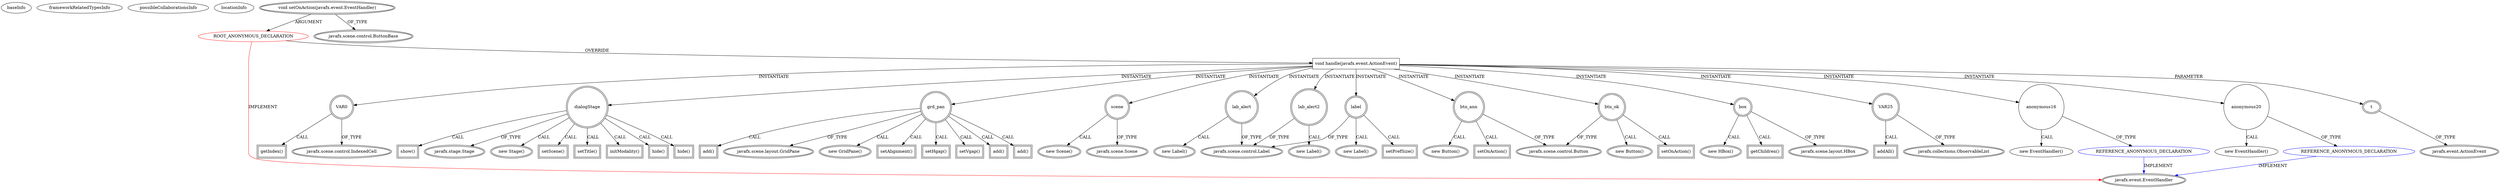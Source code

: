 digraph {
baseInfo[graphId=2190,category="extension_graph",isAnonymous=true,possibleRelation=true]
frameworkRelatedTypesInfo[0="javafx.event.EventHandler"]
possibleCollaborationsInfo[0="2190~OVERRIDING_METHOD_DECLARATION-INSTANTIATION-~javafx.event.EventHandler ~javafx.event.EventHandler ~true~true"]
locationInfo[projectName="bjornbil-reservatie",filePath="/bjornbil-reservatie/reservatie-master/ReservatieKommaFinal/src/be/khleuven/bjornbillen/controller/MainController.java",contextSignature="void DeleteTableCell()",graphId="2190"]
0[label="ROOT_ANONYMOUS_DECLARATION",vertexType="ROOT_ANONYMOUS_DECLARATION",isFrameworkType=false,color=red]
1[label="javafx.event.EventHandler",vertexType="FRAMEWORK_INTERFACE_TYPE",isFrameworkType=true,peripheries=2]
2[label="void setOnAction(javafx.event.EventHandler)",vertexType="OUTSIDE_CALL",isFrameworkType=true,peripheries=2]
3[label="javafx.scene.control.ButtonBase",vertexType="FRAMEWORK_CLASS_TYPE",isFrameworkType=true,peripheries=2]
4[label="void handle(javafx.event.ActionEvent)",vertexType="OVERRIDING_METHOD_DECLARATION",isFrameworkType=false,shape=box]
5[label="t",vertexType="PARAMETER_DECLARATION",isFrameworkType=true,peripheries=2]
6[label="javafx.event.ActionEvent",vertexType="FRAMEWORK_CLASS_TYPE",isFrameworkType=true,peripheries=2]
7[label="VAR0",vertexType="VARIABLE_EXPRESION",isFrameworkType=true,peripheries=2,shape=circle]
9[label="javafx.scene.control.IndexedCell",vertexType="FRAMEWORK_CLASS_TYPE",isFrameworkType=true,peripheries=2]
8[label="getIndex()",vertexType="INSIDE_CALL",isFrameworkType=true,peripheries=2,shape=box]
11[label="dialogStage",vertexType="VARIABLE_EXPRESION",isFrameworkType=true,peripheries=2,shape=circle]
12[label="javafx.stage.Stage",vertexType="FRAMEWORK_CLASS_TYPE",isFrameworkType=true,peripheries=2]
10[label="new Stage()",vertexType="CONSTRUCTOR_CALL",isFrameworkType=true,peripheries=2]
14[label="grd_pan",vertexType="VARIABLE_EXPRESION",isFrameworkType=true,peripheries=2,shape=circle]
15[label="javafx.scene.layout.GridPane",vertexType="FRAMEWORK_CLASS_TYPE",isFrameworkType=true,peripheries=2]
13[label="new GridPane()",vertexType="CONSTRUCTOR_CALL",isFrameworkType=true,peripheries=2]
17[label="setAlignment()",vertexType="INSIDE_CALL",isFrameworkType=true,peripheries=2,shape=box]
19[label="setHgap()",vertexType="INSIDE_CALL",isFrameworkType=true,peripheries=2,shape=box]
21[label="setVgap()",vertexType="INSIDE_CALL",isFrameworkType=true,peripheries=2,shape=box]
23[label="scene",vertexType="VARIABLE_EXPRESION",isFrameworkType=true,peripheries=2,shape=circle]
24[label="javafx.scene.Scene",vertexType="FRAMEWORK_CLASS_TYPE",isFrameworkType=true,peripheries=2]
22[label="new Scene()",vertexType="CONSTRUCTOR_CALL",isFrameworkType=true,peripheries=2]
26[label="setScene()",vertexType="INSIDE_CALL",isFrameworkType=true,peripheries=2,shape=box]
28[label="setTitle()",vertexType="INSIDE_CALL",isFrameworkType=true,peripheries=2,shape=box]
30[label="initModality()",vertexType="INSIDE_CALL",isFrameworkType=true,peripheries=2,shape=box]
32[label="lab_alert",vertexType="VARIABLE_EXPRESION",isFrameworkType=true,peripheries=2,shape=circle]
33[label="javafx.scene.control.Label",vertexType="FRAMEWORK_CLASS_TYPE",isFrameworkType=true,peripheries=2]
31[label="new Label()",vertexType="CONSTRUCTOR_CALL",isFrameworkType=true,peripheries=2]
35[label="lab_alert2",vertexType="VARIABLE_EXPRESION",isFrameworkType=true,peripheries=2,shape=circle]
34[label="new Label()",vertexType="CONSTRUCTOR_CALL",isFrameworkType=true,peripheries=2]
38[label="add()",vertexType="INSIDE_CALL",isFrameworkType=true,peripheries=2,shape=box]
40[label="add()",vertexType="INSIDE_CALL",isFrameworkType=true,peripheries=2,shape=box]
42[label="btn_ok",vertexType="VARIABLE_EXPRESION",isFrameworkType=true,peripheries=2,shape=circle]
43[label="javafx.scene.control.Button",vertexType="FRAMEWORK_CLASS_TYPE",isFrameworkType=true,peripheries=2]
41[label="new Button()",vertexType="CONSTRUCTOR_CALL",isFrameworkType=true,peripheries=2]
45[label="setOnAction()",vertexType="INSIDE_CALL",isFrameworkType=true,peripheries=2,shape=box]
47[label="anonymous16",vertexType="VARIABLE_EXPRESION",isFrameworkType=false,shape=circle]
48[label="REFERENCE_ANONYMOUS_DECLARATION",vertexType="REFERENCE_ANONYMOUS_DECLARATION",isFrameworkType=false,color=blue]
46[label="new EventHandler()",vertexType="CONSTRUCTOR_CALL",isFrameworkType=false]
51[label="hide()",vertexType="INSIDE_CALL",isFrameworkType=true,peripheries=2,shape=box]
53[label="btn_ann",vertexType="VARIABLE_EXPRESION",isFrameworkType=true,peripheries=2,shape=circle]
52[label="new Button()",vertexType="CONSTRUCTOR_CALL",isFrameworkType=true,peripheries=2]
56[label="setOnAction()",vertexType="INSIDE_CALL",isFrameworkType=true,peripheries=2,shape=box]
58[label="anonymous20",vertexType="VARIABLE_EXPRESION",isFrameworkType=false,shape=circle]
59[label="REFERENCE_ANONYMOUS_DECLARATION",vertexType="REFERENCE_ANONYMOUS_DECLARATION",isFrameworkType=false,color=blue]
57[label="new EventHandler()",vertexType="CONSTRUCTOR_CALL",isFrameworkType=false]
62[label="hide()",vertexType="INSIDE_CALL",isFrameworkType=true,peripheries=2,shape=box]
64[label="box",vertexType="VARIABLE_EXPRESION",isFrameworkType=true,peripheries=2,shape=circle]
65[label="javafx.scene.layout.HBox",vertexType="FRAMEWORK_CLASS_TYPE",isFrameworkType=true,peripheries=2]
63[label="new HBox()",vertexType="CONSTRUCTOR_CALL",isFrameworkType=true,peripheries=2]
67[label="label",vertexType="VARIABLE_EXPRESION",isFrameworkType=true,peripheries=2,shape=circle]
66[label="new Label()",vertexType="CONSTRUCTOR_CALL",isFrameworkType=true,peripheries=2]
70[label="setPrefSize()",vertexType="INSIDE_CALL",isFrameworkType=true,peripheries=2,shape=box]
71[label="VAR25",vertexType="VARIABLE_EXPRESION",isFrameworkType=true,peripheries=2,shape=circle]
73[label="javafx.collections.ObservableList",vertexType="FRAMEWORK_INTERFACE_TYPE",isFrameworkType=true,peripheries=2]
72[label="addAll()",vertexType="INSIDE_CALL",isFrameworkType=true,peripheries=2,shape=box]
75[label="getChildren()",vertexType="INSIDE_CALL",isFrameworkType=true,peripheries=2,shape=box]
77[label="add()",vertexType="INSIDE_CALL",isFrameworkType=true,peripheries=2,shape=box]
79[label="show()",vertexType="INSIDE_CALL",isFrameworkType=true,peripheries=2,shape=box]
0->1[label="IMPLEMENT",color=red]
2->0[label="ARGUMENT"]
2->3[label="OF_TYPE"]
0->4[label="OVERRIDE"]
5->6[label="OF_TYPE"]
4->5[label="PARAMETER"]
4->7[label="INSTANTIATE"]
7->9[label="OF_TYPE"]
7->8[label="CALL"]
4->11[label="INSTANTIATE"]
11->12[label="OF_TYPE"]
11->10[label="CALL"]
4->14[label="INSTANTIATE"]
14->15[label="OF_TYPE"]
14->13[label="CALL"]
14->17[label="CALL"]
14->19[label="CALL"]
14->21[label="CALL"]
4->23[label="INSTANTIATE"]
23->24[label="OF_TYPE"]
23->22[label="CALL"]
11->26[label="CALL"]
11->28[label="CALL"]
11->30[label="CALL"]
4->32[label="INSTANTIATE"]
32->33[label="OF_TYPE"]
32->31[label="CALL"]
4->35[label="INSTANTIATE"]
35->33[label="OF_TYPE"]
35->34[label="CALL"]
14->38[label="CALL"]
14->40[label="CALL"]
4->42[label="INSTANTIATE"]
42->43[label="OF_TYPE"]
42->41[label="CALL"]
42->45[label="CALL"]
4->47[label="INSTANTIATE"]
48->1[label="IMPLEMENT",color=blue]
47->48[label="OF_TYPE"]
47->46[label="CALL"]
11->51[label="CALL"]
4->53[label="INSTANTIATE"]
53->43[label="OF_TYPE"]
53->52[label="CALL"]
53->56[label="CALL"]
4->58[label="INSTANTIATE"]
59->1[label="IMPLEMENT",color=blue]
58->59[label="OF_TYPE"]
58->57[label="CALL"]
11->62[label="CALL"]
4->64[label="INSTANTIATE"]
64->65[label="OF_TYPE"]
64->63[label="CALL"]
4->67[label="INSTANTIATE"]
67->33[label="OF_TYPE"]
67->66[label="CALL"]
67->70[label="CALL"]
4->71[label="INSTANTIATE"]
71->73[label="OF_TYPE"]
71->72[label="CALL"]
64->75[label="CALL"]
14->77[label="CALL"]
11->79[label="CALL"]
}
